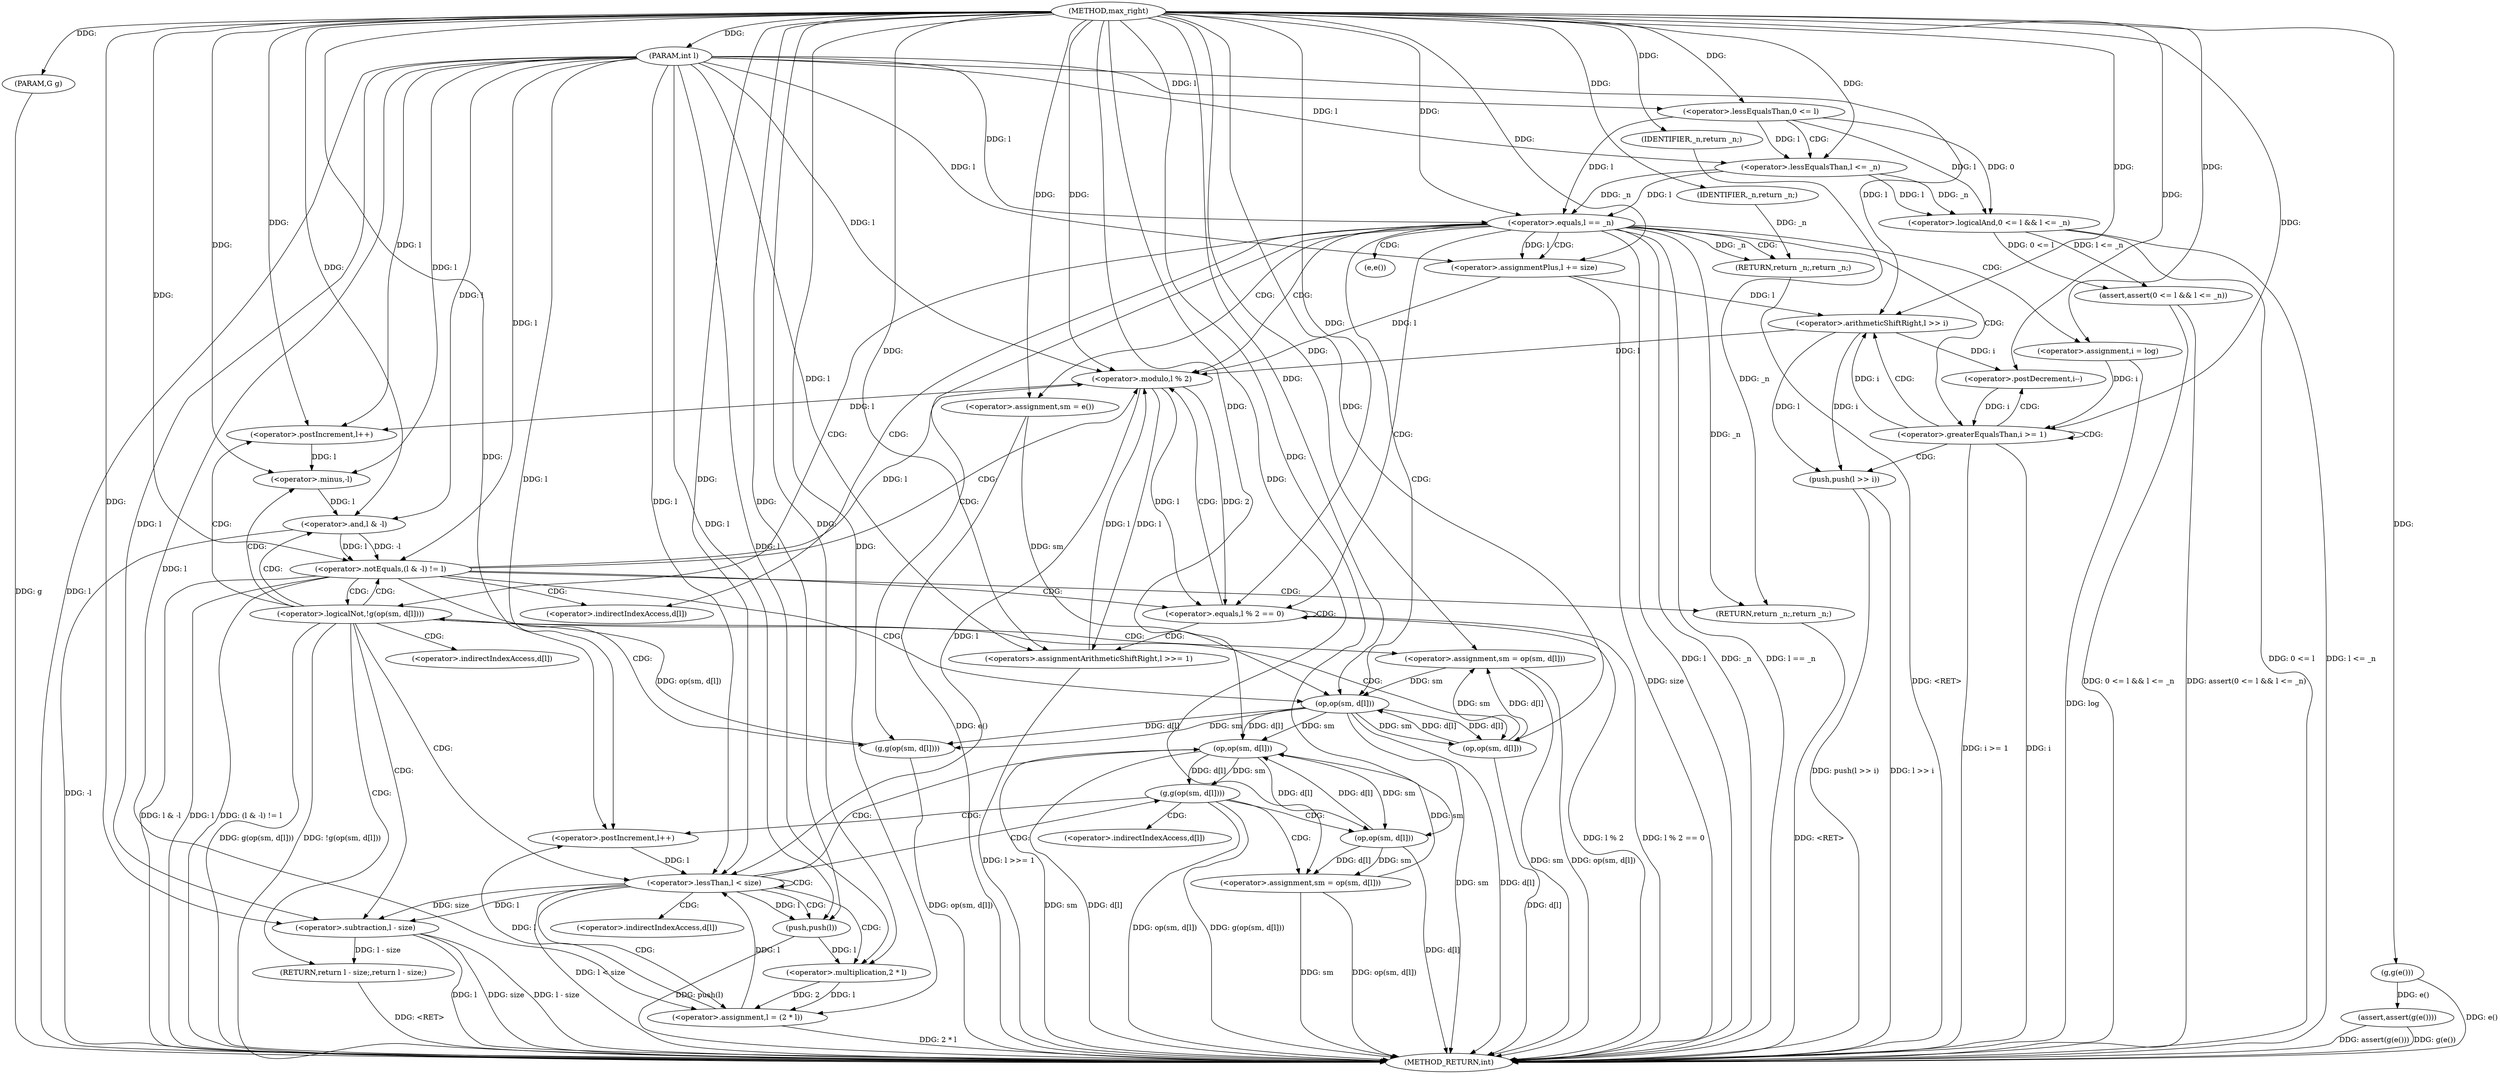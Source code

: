 digraph "max_right" {  
"1003628" [label = "(METHOD,max_right)" ]
"1003740" [label = "(METHOD_RETURN,int)" ]
"1003629" [label = "(PARAM,int l)" ]
"1003630" [label = "(PARAM,G g)" ]
"1003632" [label = "(assert,assert(0 <= l && l <= _n))" ]
"1003640" [label = "(assert,assert(g(e())))" ]
"1003649" [label = "(<operator>.assignmentPlus,l += size)" ]
"1003667" [label = "(<operator>.assignment,sm = e())" ]
"1003738" [label = "(RETURN,return _n;,return _n;)" ]
"1003644" [label = "(<operator>.equals,l == _n)" ]
"1003647" [label = "(RETURN,return _n;,return _n;)" ]
"1003654" [label = "(<operator>.assignment,i = log)" ]
"1003657" [label = "(<operator>.greaterEqualsThan,i >= 1)" ]
"1003660" [label = "(<operator>.postDecrement,i--)" ]
"1003662" [label = "(push,push(l >> i))" ]
"1003732" [label = "(<operator>.notEquals,(l & -l) != l)" ]
"1003739" [label = "(IDENTIFIER,_n,return _n;)" ]
"1003633" [label = "(<operator>.logicalAnd,0 <= l && l <= _n)" ]
"1003641" [label = "(g,g(e()))" ]
"1003648" [label = "(IDENTIFIER,_n,return _n;)" ]
"1003723" [label = "(<operator>.assignment,sm = op(sm, d[l]))" ]
"1003730" [label = "(<operator>.postIncrement,l++)" ]
"1003634" [label = "(<operator>.lessEqualsThan,0 <= l)" ]
"1003637" [label = "(<operator>.lessEqualsThan,l <= _n)" ]
"1003663" [label = "(<operator>.arithmeticShiftRight,l >> i)" ]
"1003673" [label = "(<operator>.equals,l % 2 == 0)" ]
"1003678" [label = "(<operators>.assignmentArithmeticShiftRight,l >>= 1)" ]
"1003682" [label = "(<operator>.logicalNot,!g(op(sm, d[l])))" ]
"1003733" [label = "(<operator>.and,l & -l)" ]
"1003719" [label = "(RETURN,return l - size;,return l - size;)" ]
"1003725" [label = "(op,op(sm, d[l]))" ]
"1003735" [label = "(<operator>.minus,-l)" ]
"1003674" [label = "(<operator>.modulo,l % 2)" ]
"1003683" [label = "(g,g(op(sm, d[l])))" ]
"1003691" [label = "(<operator>.lessThan,l < size)" ]
"1003720" [label = "(<operator>.subtraction,l - size)" ]
"1003684" [label = "(op,op(sm, d[l]))" ]
"1003695" [label = "(push,push(l))" ]
"1003697" [label = "(<operator>.assignment,l = (2 * l))" ]
"1003703" [label = "(g,g(op(sm, d[l])))" ]
"1003699" [label = "(<operator>.multiplication,2 * l)" ]
"1003710" [label = "(<operator>.assignment,sm = op(sm, d[l]))" ]
"1003717" [label = "(<operator>.postIncrement,l++)" ]
"1003704" [label = "(op,op(sm, d[l]))" ]
"1003712" [label = "(op,op(sm, d[l]))" ]
"1003669" [label = "(e,e())" ]
"1003727" [label = "(<operator>.indirectIndexAccess,d[l])" ]
"1003686" [label = "(<operator>.indirectIndexAccess,d[l])" ]
"1003706" [label = "(<operator>.indirectIndexAccess,d[l])" ]
"1003714" [label = "(<operator>.indirectIndexAccess,d[l])" ]
  "1003719" -> "1003740"  [ label = "DDG: <RET>"] 
  "1003647" -> "1003740"  [ label = "DDG: <RET>"] 
  "1003629" -> "1003740"  [ label = "DDG: l"] 
  "1003630" -> "1003740"  [ label = "DDG: g"] 
  "1003633" -> "1003740"  [ label = "DDG: 0 <= l"] 
  "1003633" -> "1003740"  [ label = "DDG: l <= _n"] 
  "1003632" -> "1003740"  [ label = "DDG: 0 <= l && l <= _n"] 
  "1003632" -> "1003740"  [ label = "DDG: assert(0 <= l && l <= _n)"] 
  "1003641" -> "1003740"  [ label = "DDG: e()"] 
  "1003640" -> "1003740"  [ label = "DDG: g(e())"] 
  "1003640" -> "1003740"  [ label = "DDG: assert(g(e()))"] 
  "1003644" -> "1003740"  [ label = "DDG: l"] 
  "1003644" -> "1003740"  [ label = "DDG: _n"] 
  "1003644" -> "1003740"  [ label = "DDG: l == _n"] 
  "1003649" -> "1003740"  [ label = "DDG: size"] 
  "1003657" -> "1003740"  [ label = "DDG: i"] 
  "1003657" -> "1003740"  [ label = "DDG: i >= 1"] 
  "1003667" -> "1003740"  [ label = "DDG: e()"] 
  "1003673" -> "1003740"  [ label = "DDG: l % 2"] 
  "1003673" -> "1003740"  [ label = "DDG: l % 2 == 0"] 
  "1003684" -> "1003740"  [ label = "DDG: sm"] 
  "1003684" -> "1003740"  [ label = "DDG: d[l]"] 
  "1003683" -> "1003740"  [ label = "DDG: op(sm, d[l])"] 
  "1003682" -> "1003740"  [ label = "DDG: g(op(sm, d[l]))"] 
  "1003682" -> "1003740"  [ label = "DDG: !g(op(sm, d[l]))"] 
  "1003723" -> "1003740"  [ label = "DDG: sm"] 
  "1003725" -> "1003740"  [ label = "DDG: d[l]"] 
  "1003723" -> "1003740"  [ label = "DDG: op(sm, d[l])"] 
  "1003733" -> "1003740"  [ label = "DDG: -l"] 
  "1003732" -> "1003740"  [ label = "DDG: l & -l"] 
  "1003732" -> "1003740"  [ label = "DDG: l"] 
  "1003732" -> "1003740"  [ label = "DDG: (l & -l) != l"] 
  "1003691" -> "1003740"  [ label = "DDG: l < size"] 
  "1003720" -> "1003740"  [ label = "DDG: l"] 
  "1003720" -> "1003740"  [ label = "DDG: size"] 
  "1003720" -> "1003740"  [ label = "DDG: l - size"] 
  "1003695" -> "1003740"  [ label = "DDG: push(l)"] 
  "1003697" -> "1003740"  [ label = "DDG: 2 * l"] 
  "1003704" -> "1003740"  [ label = "DDG: sm"] 
  "1003704" -> "1003740"  [ label = "DDG: d[l]"] 
  "1003703" -> "1003740"  [ label = "DDG: op(sm, d[l])"] 
  "1003703" -> "1003740"  [ label = "DDG: g(op(sm, d[l]))"] 
  "1003710" -> "1003740"  [ label = "DDG: sm"] 
  "1003712" -> "1003740"  [ label = "DDG: d[l]"] 
  "1003710" -> "1003740"  [ label = "DDG: op(sm, d[l])"] 
  "1003678" -> "1003740"  [ label = "DDG: l >>= 1"] 
  "1003662" -> "1003740"  [ label = "DDG: l >> i"] 
  "1003662" -> "1003740"  [ label = "DDG: push(l >> i)"] 
  "1003738" -> "1003740"  [ label = "DDG: <RET>"] 
  "1003654" -> "1003740"  [ label = "DDG: log"] 
  "1003628" -> "1003629"  [ label = "DDG: "] 
  "1003628" -> "1003630"  [ label = "DDG: "] 
  "1003628" -> "1003649"  [ label = "DDG: "] 
  "1003628" -> "1003667"  [ label = "DDG: "] 
  "1003739" -> "1003738"  [ label = "DDG: _n"] 
  "1003644" -> "1003738"  [ label = "DDG: _n"] 
  "1003633" -> "1003632"  [ label = "DDG: l <= _n"] 
  "1003633" -> "1003632"  [ label = "DDG: 0 <= l"] 
  "1003641" -> "1003640"  [ label = "DDG: e()"] 
  "1003648" -> "1003647"  [ label = "DDG: _n"] 
  "1003644" -> "1003647"  [ label = "DDG: _n"] 
  "1003644" -> "1003649"  [ label = "DDG: l"] 
  "1003629" -> "1003649"  [ label = "DDG: l"] 
  "1003628" -> "1003654"  [ label = "DDG: "] 
  "1003628" -> "1003739"  [ label = "DDG: "] 
  "1003634" -> "1003633"  [ label = "DDG: l"] 
  "1003634" -> "1003633"  [ label = "DDG: 0"] 
  "1003637" -> "1003633"  [ label = "DDG: _n"] 
  "1003637" -> "1003633"  [ label = "DDG: l"] 
  "1003628" -> "1003641"  [ label = "DDG: "] 
  "1003634" -> "1003644"  [ label = "DDG: l"] 
  "1003637" -> "1003644"  [ label = "DDG: l"] 
  "1003629" -> "1003644"  [ label = "DDG: l"] 
  "1003628" -> "1003644"  [ label = "DDG: "] 
  "1003637" -> "1003644"  [ label = "DDG: _n"] 
  "1003628" -> "1003648"  [ label = "DDG: "] 
  "1003654" -> "1003657"  [ label = "DDG: i"] 
  "1003660" -> "1003657"  [ label = "DDG: i"] 
  "1003628" -> "1003657"  [ label = "DDG: "] 
  "1003663" -> "1003660"  [ label = "DDG: i"] 
  "1003628" -> "1003660"  [ label = "DDG: "] 
  "1003663" -> "1003662"  [ label = "DDG: l"] 
  "1003663" -> "1003662"  [ label = "DDG: i"] 
  "1003725" -> "1003723"  [ label = "DDG: sm"] 
  "1003725" -> "1003723"  [ label = "DDG: d[l]"] 
  "1003733" -> "1003732"  [ label = "DDG: -l"] 
  "1003733" -> "1003732"  [ label = "DDG: l"] 
  "1003629" -> "1003732"  [ label = "DDG: l"] 
  "1003628" -> "1003732"  [ label = "DDG: "] 
  "1003628" -> "1003634"  [ label = "DDG: "] 
  "1003629" -> "1003634"  [ label = "DDG: l"] 
  "1003634" -> "1003637"  [ label = "DDG: l"] 
  "1003629" -> "1003637"  [ label = "DDG: l"] 
  "1003628" -> "1003637"  [ label = "DDG: "] 
  "1003649" -> "1003663"  [ label = "DDG: l"] 
  "1003629" -> "1003663"  [ label = "DDG: l"] 
  "1003628" -> "1003663"  [ label = "DDG: "] 
  "1003657" -> "1003663"  [ label = "DDG: i"] 
  "1003628" -> "1003723"  [ label = "DDG: "] 
  "1003674" -> "1003730"  [ label = "DDG: l"] 
  "1003629" -> "1003730"  [ label = "DDG: l"] 
  "1003628" -> "1003730"  [ label = "DDG: "] 
  "1003735" -> "1003733"  [ label = "DDG: l"] 
  "1003629" -> "1003733"  [ label = "DDG: l"] 
  "1003628" -> "1003733"  [ label = "DDG: "] 
  "1003674" -> "1003673"  [ label = "DDG: 2"] 
  "1003674" -> "1003673"  [ label = "DDG: l"] 
  "1003628" -> "1003673"  [ label = "DDG: "] 
  "1003674" -> "1003678"  [ label = "DDG: l"] 
  "1003629" -> "1003678"  [ label = "DDG: l"] 
  "1003628" -> "1003678"  [ label = "DDG: "] 
  "1003683" -> "1003682"  [ label = "DDG: op(sm, d[l])"] 
  "1003720" -> "1003719"  [ label = "DDG: l - size"] 
  "1003684" -> "1003725"  [ label = "DDG: sm"] 
  "1003628" -> "1003725"  [ label = "DDG: "] 
  "1003684" -> "1003725"  [ label = "DDG: d[l]"] 
  "1003730" -> "1003735"  [ label = "DDG: l"] 
  "1003629" -> "1003735"  [ label = "DDG: l"] 
  "1003628" -> "1003735"  [ label = "DDG: "] 
  "1003649" -> "1003674"  [ label = "DDG: l"] 
  "1003732" -> "1003674"  [ label = "DDG: l"] 
  "1003678" -> "1003674"  [ label = "DDG: l"] 
  "1003663" -> "1003674"  [ label = "DDG: l"] 
  "1003629" -> "1003674"  [ label = "DDG: l"] 
  "1003628" -> "1003674"  [ label = "DDG: "] 
  "1003684" -> "1003683"  [ label = "DDG: d[l]"] 
  "1003684" -> "1003683"  [ label = "DDG: sm"] 
  "1003667" -> "1003684"  [ label = "DDG: sm"] 
  "1003723" -> "1003684"  [ label = "DDG: sm"] 
  "1003628" -> "1003684"  [ label = "DDG: "] 
  "1003725" -> "1003684"  [ label = "DDG: d[l]"] 
  "1003674" -> "1003691"  [ label = "DDG: l"] 
  "1003697" -> "1003691"  [ label = "DDG: l"] 
  "1003717" -> "1003691"  [ label = "DDG: l"] 
  "1003629" -> "1003691"  [ label = "DDG: l"] 
  "1003628" -> "1003691"  [ label = "DDG: "] 
  "1003699" -> "1003697"  [ label = "DDG: 2"] 
  "1003699" -> "1003697"  [ label = "DDG: l"] 
  "1003691" -> "1003720"  [ label = "DDG: l"] 
  "1003629" -> "1003720"  [ label = "DDG: l"] 
  "1003628" -> "1003720"  [ label = "DDG: "] 
  "1003691" -> "1003720"  [ label = "DDG: size"] 
  "1003691" -> "1003695"  [ label = "DDG: l"] 
  "1003629" -> "1003695"  [ label = "DDG: l"] 
  "1003628" -> "1003695"  [ label = "DDG: "] 
  "1003629" -> "1003697"  [ label = "DDG: l"] 
  "1003628" -> "1003697"  [ label = "DDG: "] 
  "1003628" -> "1003699"  [ label = "DDG: "] 
  "1003695" -> "1003699"  [ label = "DDG: l"] 
  "1003629" -> "1003699"  [ label = "DDG: l"] 
  "1003704" -> "1003703"  [ label = "DDG: d[l]"] 
  "1003704" -> "1003703"  [ label = "DDG: sm"] 
  "1003712" -> "1003710"  [ label = "DDG: sm"] 
  "1003712" -> "1003710"  [ label = "DDG: d[l]"] 
  "1003684" -> "1003704"  [ label = "DDG: sm"] 
  "1003710" -> "1003704"  [ label = "DDG: sm"] 
  "1003628" -> "1003704"  [ label = "DDG: "] 
  "1003684" -> "1003704"  [ label = "DDG: d[l]"] 
  "1003712" -> "1003704"  [ label = "DDG: d[l]"] 
  "1003628" -> "1003710"  [ label = "DDG: "] 
  "1003697" -> "1003717"  [ label = "DDG: l"] 
  "1003629" -> "1003717"  [ label = "DDG: l"] 
  "1003628" -> "1003717"  [ label = "DDG: "] 
  "1003704" -> "1003712"  [ label = "DDG: sm"] 
  "1003628" -> "1003712"  [ label = "DDG: "] 
  "1003704" -> "1003712"  [ label = "DDG: d[l]"] 
  "1003644" -> "1003682"  [ label = "CDG: "] 
  "1003644" -> "1003657"  [ label = "CDG: "] 
  "1003644" -> "1003669"  [ label = "CDG: "] 
  "1003644" -> "1003654"  [ label = "CDG: "] 
  "1003644" -> "1003649"  [ label = "CDG: "] 
  "1003644" -> "1003674"  [ label = "CDG: "] 
  "1003644" -> "1003683"  [ label = "CDG: "] 
  "1003644" -> "1003684"  [ label = "CDG: "] 
  "1003644" -> "1003686"  [ label = "CDG: "] 
  "1003644" -> "1003647"  [ label = "CDG: "] 
  "1003644" -> "1003667"  [ label = "CDG: "] 
  "1003644" -> "1003673"  [ label = "CDG: "] 
  "1003657" -> "1003660"  [ label = "CDG: "] 
  "1003657" -> "1003663"  [ label = "CDG: "] 
  "1003657" -> "1003657"  [ label = "CDG: "] 
  "1003657" -> "1003662"  [ label = "CDG: "] 
  "1003732" -> "1003682"  [ label = "CDG: "] 
  "1003732" -> "1003738"  [ label = "CDG: "] 
  "1003732" -> "1003674"  [ label = "CDG: "] 
  "1003732" -> "1003683"  [ label = "CDG: "] 
  "1003732" -> "1003684"  [ label = "CDG: "] 
  "1003732" -> "1003686"  [ label = "CDG: "] 
  "1003732" -> "1003673"  [ label = "CDG: "] 
  "1003634" -> "1003637"  [ label = "CDG: "] 
  "1003673" -> "1003678"  [ label = "CDG: "] 
  "1003673" -> "1003674"  [ label = "CDG: "] 
  "1003673" -> "1003673"  [ label = "CDG: "] 
  "1003682" -> "1003725"  [ label = "CDG: "] 
  "1003682" -> "1003719"  [ label = "CDG: "] 
  "1003682" -> "1003735"  [ label = "CDG: "] 
  "1003682" -> "1003727"  [ label = "CDG: "] 
  "1003682" -> "1003691"  [ label = "CDG: "] 
  "1003682" -> "1003730"  [ label = "CDG: "] 
  "1003682" -> "1003733"  [ label = "CDG: "] 
  "1003682" -> "1003723"  [ label = "CDG: "] 
  "1003682" -> "1003732"  [ label = "CDG: "] 
  "1003682" -> "1003720"  [ label = "CDG: "] 
  "1003691" -> "1003697"  [ label = "CDG: "] 
  "1003691" -> "1003695"  [ label = "CDG: "] 
  "1003691" -> "1003691"  [ label = "CDG: "] 
  "1003691" -> "1003704"  [ label = "CDG: "] 
  "1003691" -> "1003703"  [ label = "CDG: "] 
  "1003691" -> "1003699"  [ label = "CDG: "] 
  "1003691" -> "1003706"  [ label = "CDG: "] 
  "1003703" -> "1003717"  [ label = "CDG: "] 
  "1003703" -> "1003710"  [ label = "CDG: "] 
  "1003703" -> "1003712"  [ label = "CDG: "] 
  "1003703" -> "1003714"  [ label = "CDG: "] 
}
